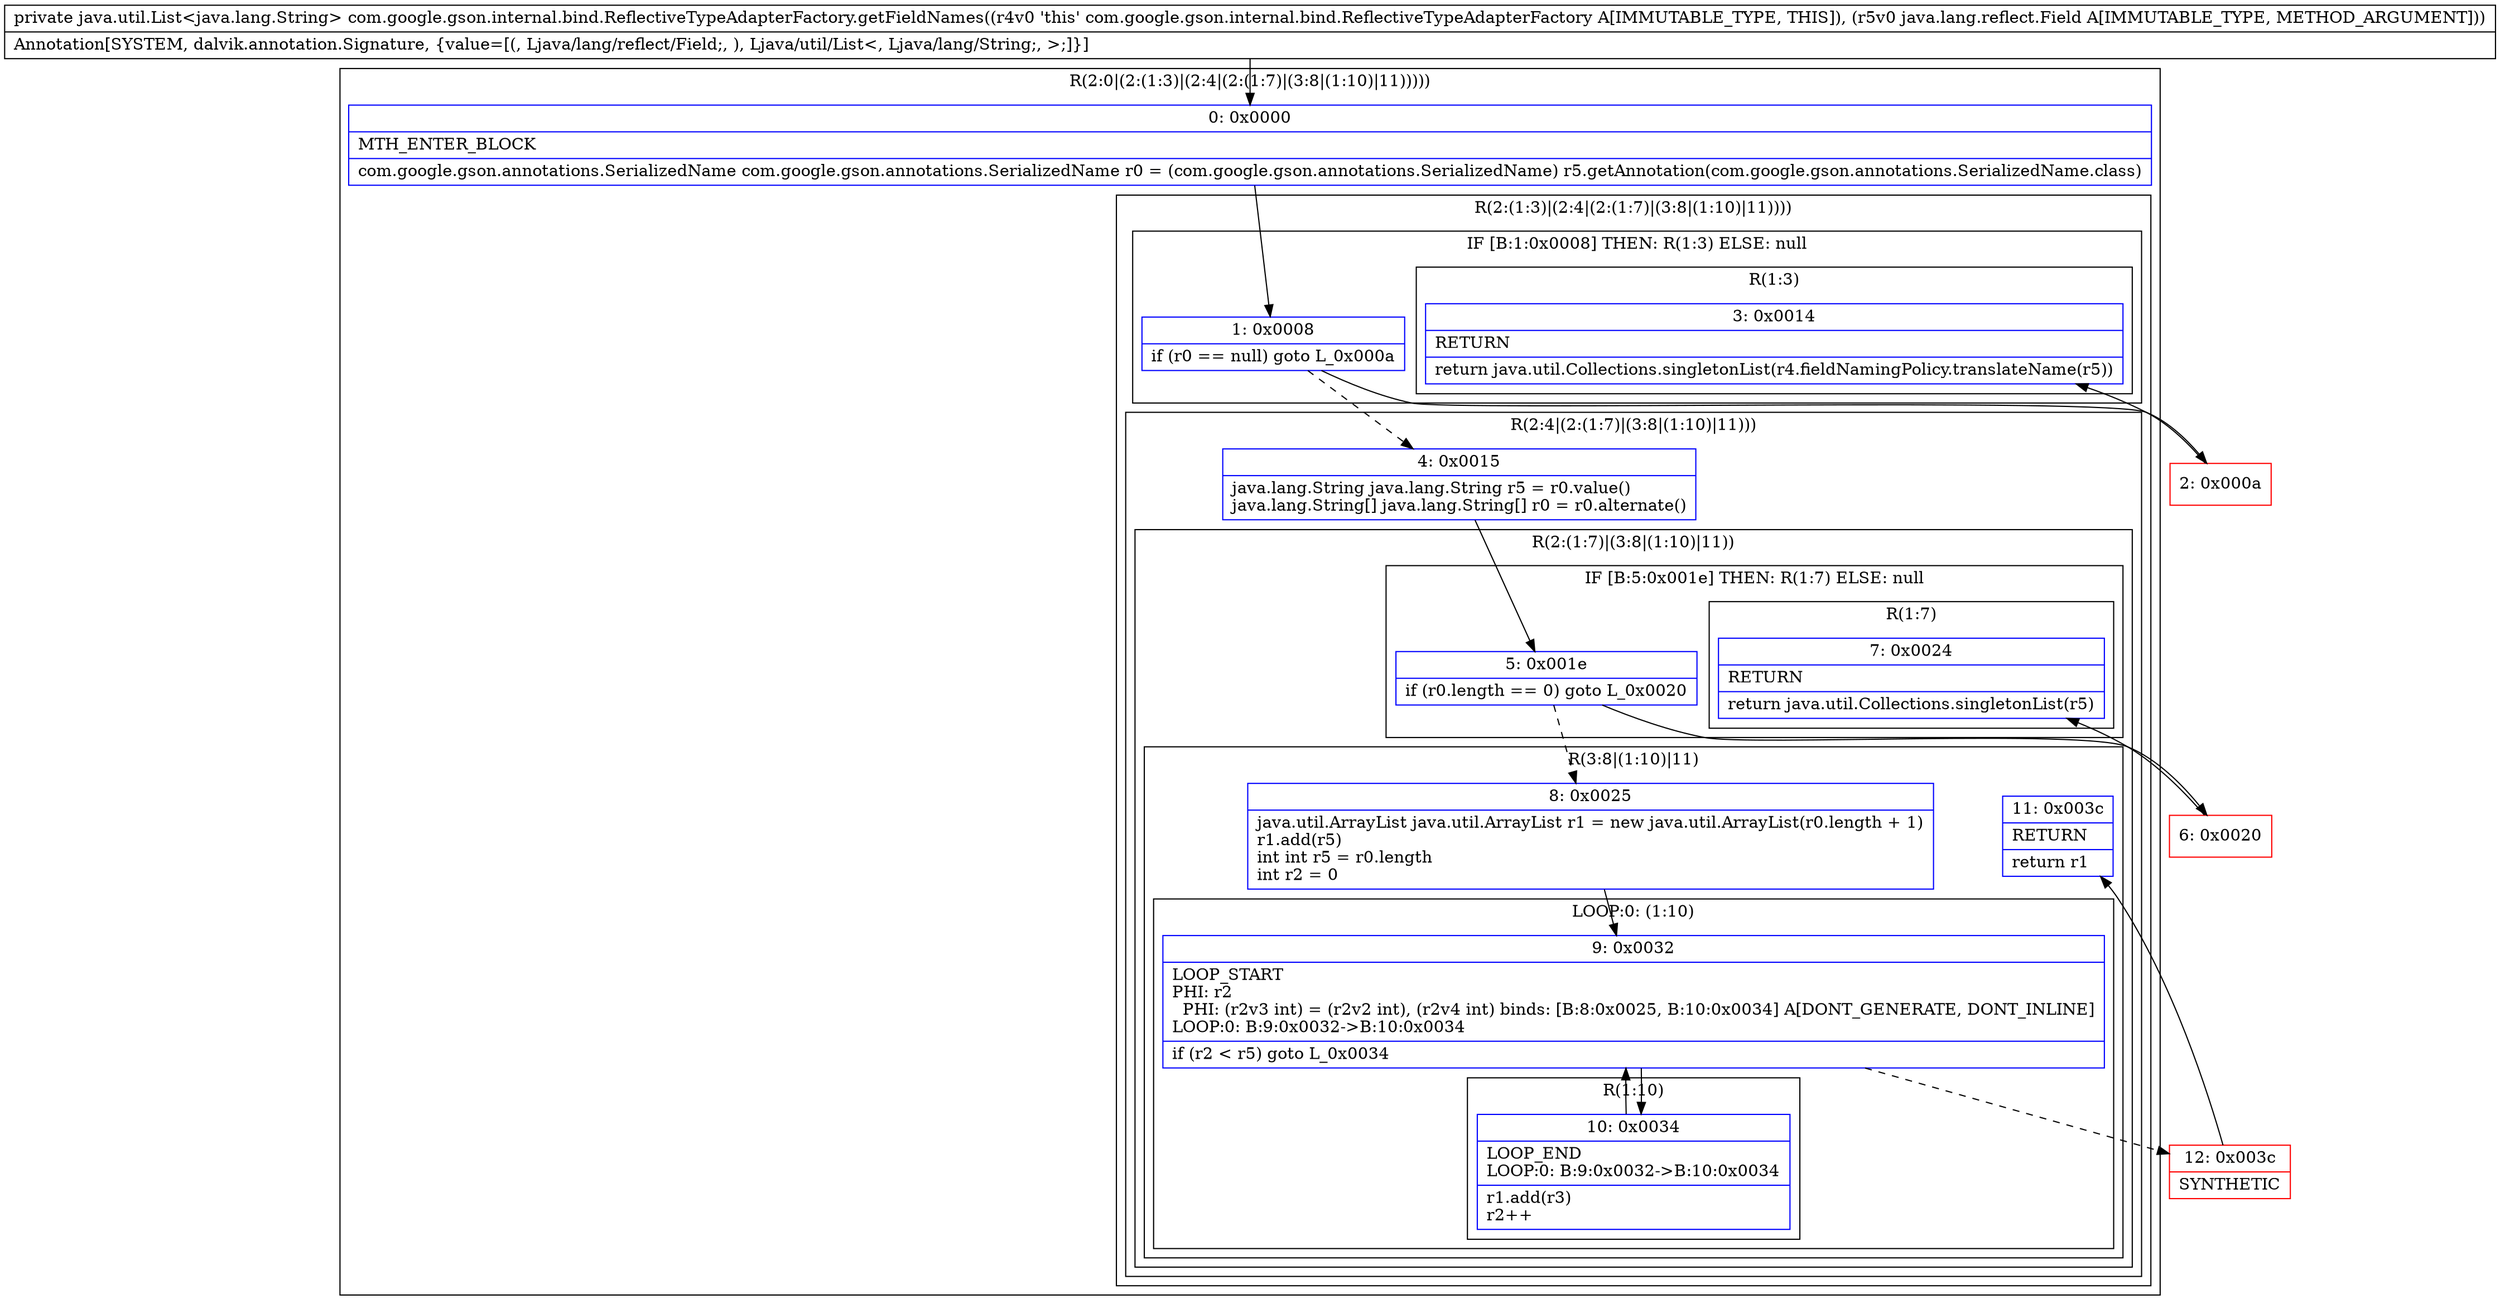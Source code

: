 digraph "CFG forcom.google.gson.internal.bind.ReflectiveTypeAdapterFactory.getFieldNames(Ljava\/lang\/reflect\/Field;)Ljava\/util\/List;" {
subgraph cluster_Region_108241 {
label = "R(2:0|(2:(1:3)|(2:4|(2:(1:7)|(3:8|(1:10)|11)))))";
node [shape=record,color=blue];
Node_0 [shape=record,label="{0\:\ 0x0000|MTH_ENTER_BLOCK\l|com.google.gson.annotations.SerializedName com.google.gson.annotations.SerializedName r0 = (com.google.gson.annotations.SerializedName) r5.getAnnotation(com.google.gson.annotations.SerializedName.class)\l}"];
subgraph cluster_Region_994195165 {
label = "R(2:(1:3)|(2:4|(2:(1:7)|(3:8|(1:10)|11))))";
node [shape=record,color=blue];
subgraph cluster_IfRegion_960677858 {
label = "IF [B:1:0x0008] THEN: R(1:3) ELSE: null";
node [shape=record,color=blue];
Node_1 [shape=record,label="{1\:\ 0x0008|if (r0 == null) goto L_0x000a\l}"];
subgraph cluster_Region_242020841 {
label = "R(1:3)";
node [shape=record,color=blue];
Node_3 [shape=record,label="{3\:\ 0x0014|RETURN\l|return java.util.Collections.singletonList(r4.fieldNamingPolicy.translateName(r5))\l}"];
}
}
subgraph cluster_Region_1664140405 {
label = "R(2:4|(2:(1:7)|(3:8|(1:10)|11)))";
node [shape=record,color=blue];
Node_4 [shape=record,label="{4\:\ 0x0015|java.lang.String java.lang.String r5 = r0.value()\ljava.lang.String[] java.lang.String[] r0 = r0.alternate()\l}"];
subgraph cluster_Region_1087827652 {
label = "R(2:(1:7)|(3:8|(1:10)|11))";
node [shape=record,color=blue];
subgraph cluster_IfRegion_263939339 {
label = "IF [B:5:0x001e] THEN: R(1:7) ELSE: null";
node [shape=record,color=blue];
Node_5 [shape=record,label="{5\:\ 0x001e|if (r0.length == 0) goto L_0x0020\l}"];
subgraph cluster_Region_768857958 {
label = "R(1:7)";
node [shape=record,color=blue];
Node_7 [shape=record,label="{7\:\ 0x0024|RETURN\l|return java.util.Collections.singletonList(r5)\l}"];
}
}
subgraph cluster_Region_552192803 {
label = "R(3:8|(1:10)|11)";
node [shape=record,color=blue];
Node_8 [shape=record,label="{8\:\ 0x0025|java.util.ArrayList java.util.ArrayList r1 = new java.util.ArrayList(r0.length + 1)\lr1.add(r5)\lint int r5 = r0.length\lint r2 = 0\l}"];
subgraph cluster_LoopRegion_1758871763 {
label = "LOOP:0: (1:10)";
node [shape=record,color=blue];
Node_9 [shape=record,label="{9\:\ 0x0032|LOOP_START\lPHI: r2 \l  PHI: (r2v3 int) = (r2v2 int), (r2v4 int) binds: [B:8:0x0025, B:10:0x0034] A[DONT_GENERATE, DONT_INLINE]\lLOOP:0: B:9:0x0032\-\>B:10:0x0034\l|if (r2 \< r5) goto L_0x0034\l}"];
subgraph cluster_Region_1791826917 {
label = "R(1:10)";
node [shape=record,color=blue];
Node_10 [shape=record,label="{10\:\ 0x0034|LOOP_END\lLOOP:0: B:9:0x0032\-\>B:10:0x0034\l|r1.add(r3)\lr2++\l}"];
}
}
Node_11 [shape=record,label="{11\:\ 0x003c|RETURN\l|return r1\l}"];
}
}
}
}
}
Node_2 [shape=record,color=red,label="{2\:\ 0x000a}"];
Node_6 [shape=record,color=red,label="{6\:\ 0x0020}"];
Node_12 [shape=record,color=red,label="{12\:\ 0x003c|SYNTHETIC\l}"];
MethodNode[shape=record,label="{private java.util.List\<java.lang.String\> com.google.gson.internal.bind.ReflectiveTypeAdapterFactory.getFieldNames((r4v0 'this' com.google.gson.internal.bind.ReflectiveTypeAdapterFactory A[IMMUTABLE_TYPE, THIS]), (r5v0 java.lang.reflect.Field A[IMMUTABLE_TYPE, METHOD_ARGUMENT]))  | Annotation[SYSTEM, dalvik.annotation.Signature, \{value=[(, Ljava\/lang\/reflect\/Field;, ), Ljava\/util\/List\<, Ljava\/lang\/String;, \>;]\}]\l}"];
MethodNode -> Node_0;
Node_0 -> Node_1;
Node_1 -> Node_2;
Node_1 -> Node_4[style=dashed];
Node_4 -> Node_5;
Node_5 -> Node_6;
Node_5 -> Node_8[style=dashed];
Node_8 -> Node_9;
Node_9 -> Node_10;
Node_9 -> Node_12[style=dashed];
Node_10 -> Node_9;
Node_2 -> Node_3;
Node_6 -> Node_7;
Node_12 -> Node_11;
}

